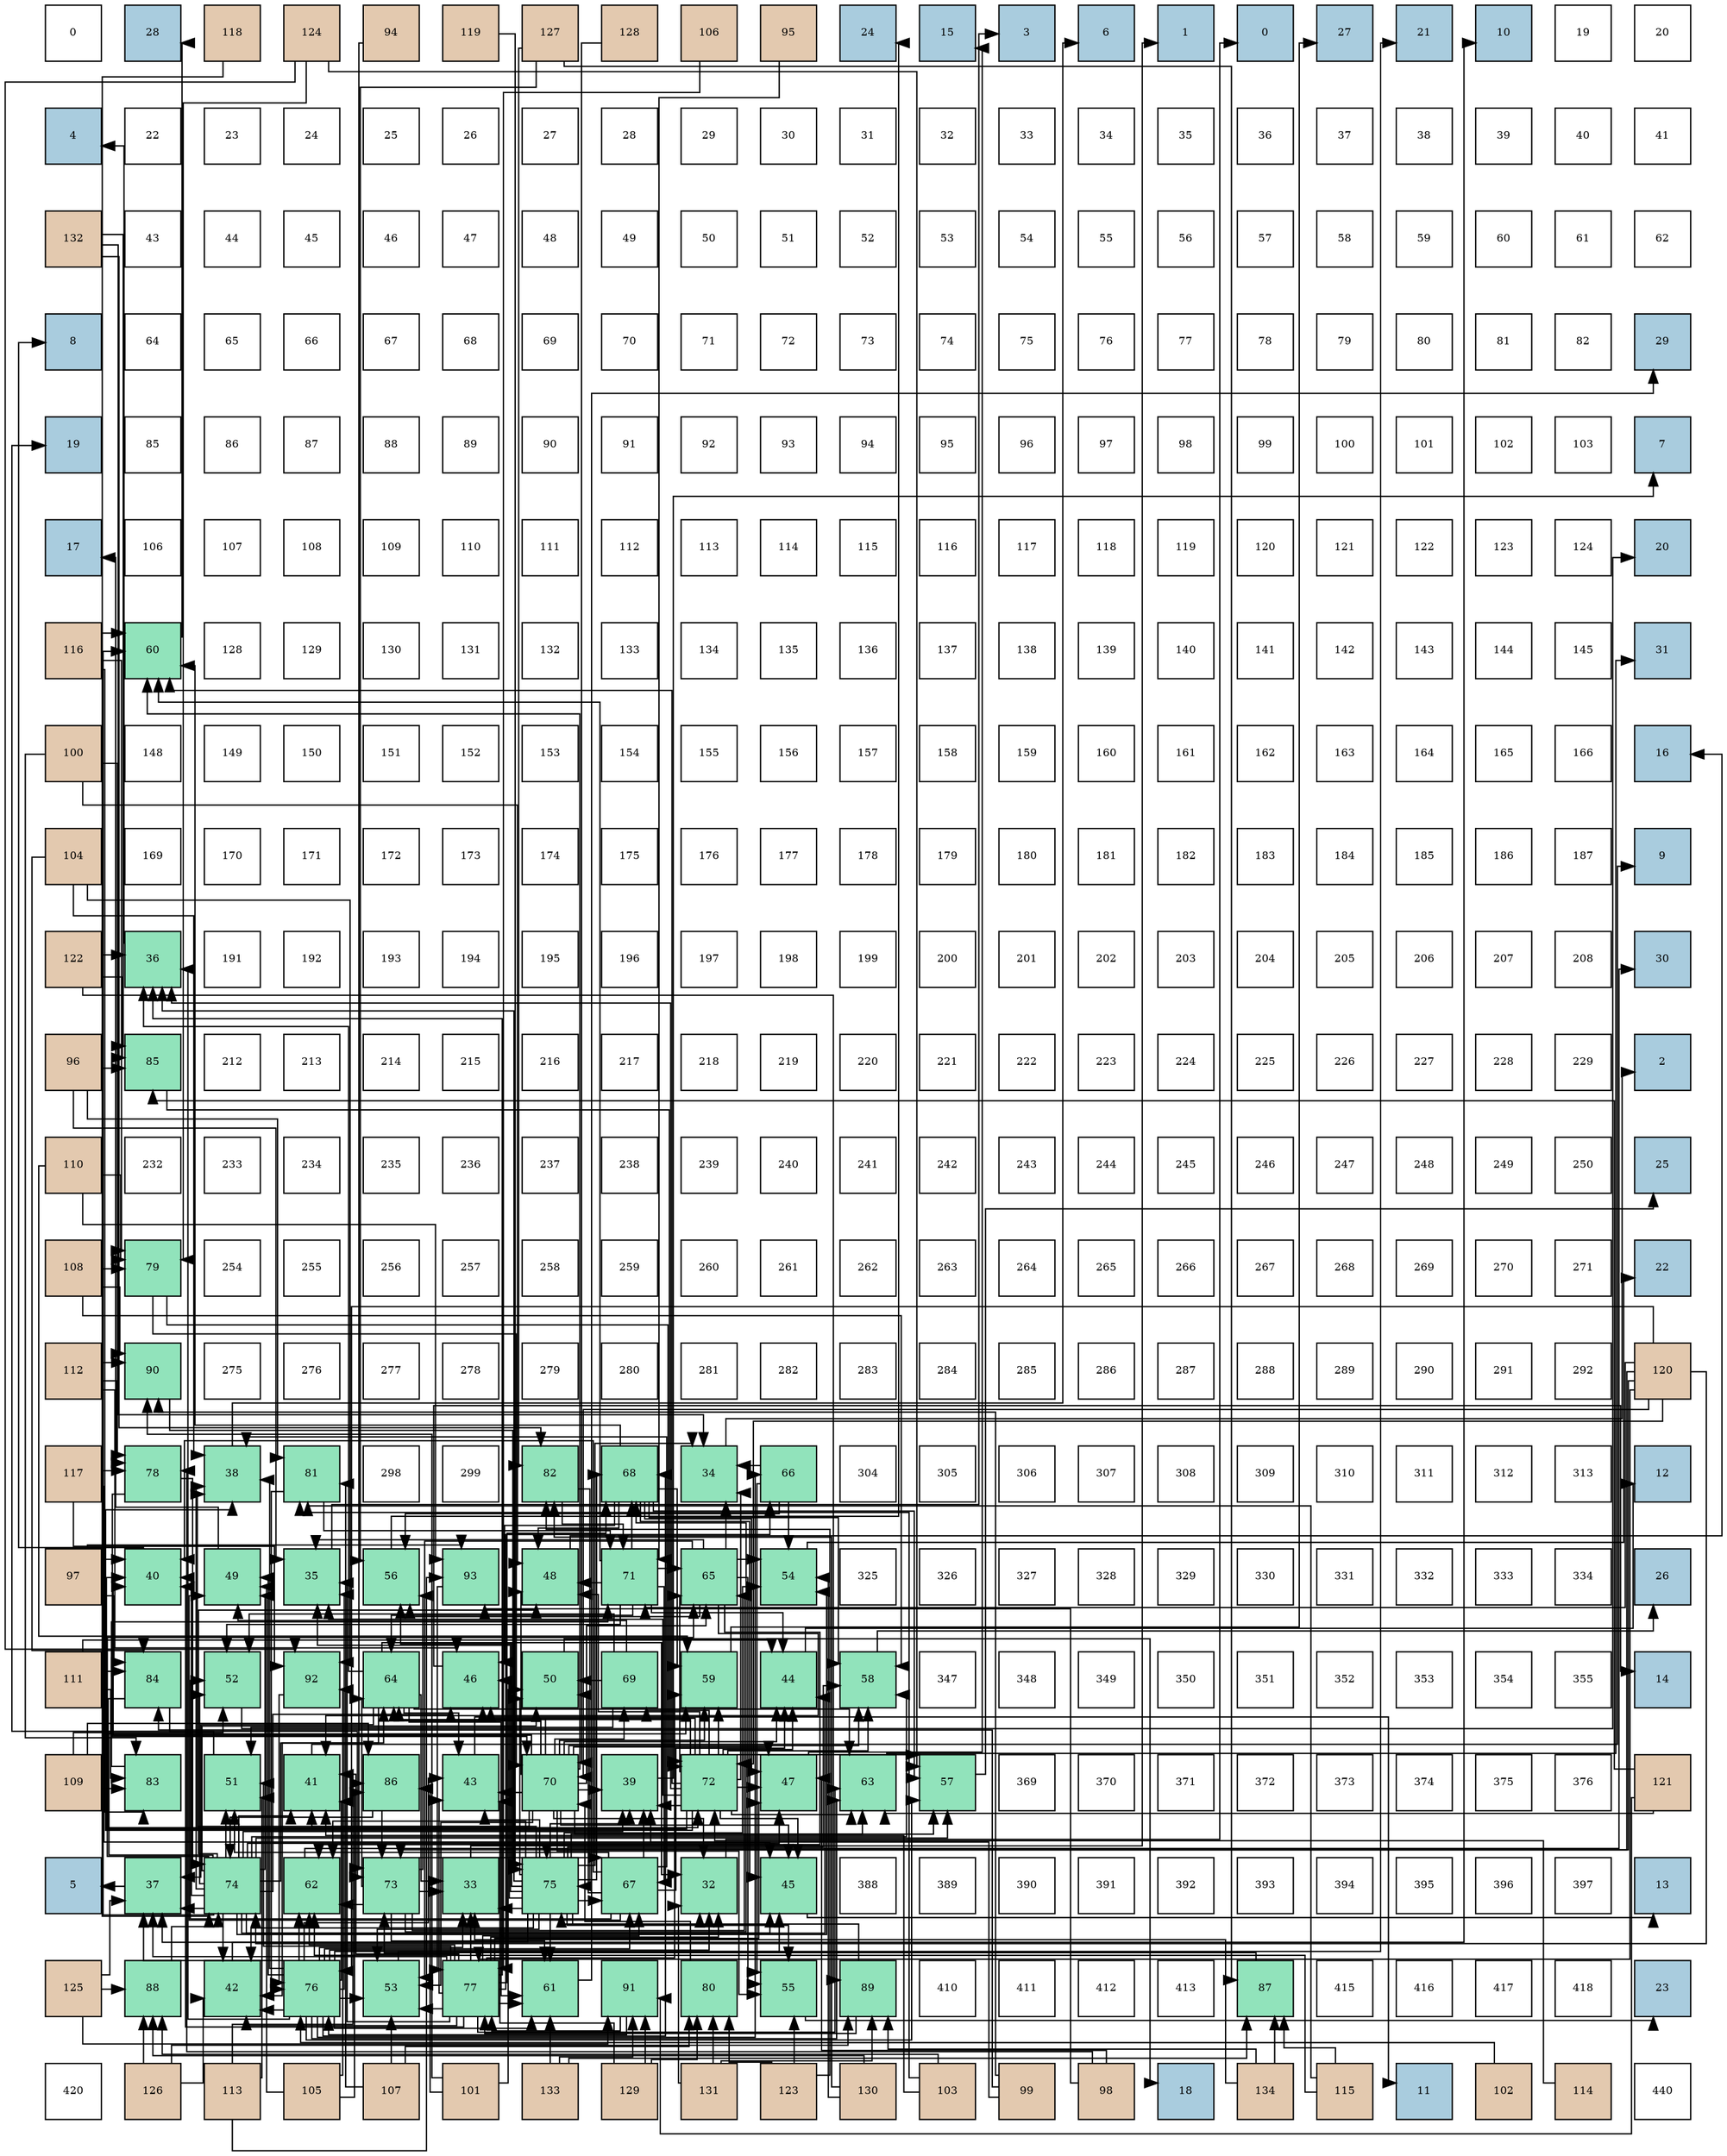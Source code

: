digraph layout{
 rankdir=TB;
 splines=ortho;
 node [style=filled shape=square fixedsize=true width=0.6];
0[label="0", fontsize=8, fillcolor="#ffffff"];
1[label="28", fontsize=8, fillcolor="#a9ccde"];
2[label="118", fontsize=8, fillcolor="#e3c9af"];
3[label="124", fontsize=8, fillcolor="#e3c9af"];
4[label="94", fontsize=8, fillcolor="#e3c9af"];
5[label="119", fontsize=8, fillcolor="#e3c9af"];
6[label="127", fontsize=8, fillcolor="#e3c9af"];
7[label="128", fontsize=8, fillcolor="#e3c9af"];
8[label="106", fontsize=8, fillcolor="#e3c9af"];
9[label="95", fontsize=8, fillcolor="#e3c9af"];
10[label="24", fontsize=8, fillcolor="#a9ccde"];
11[label="15", fontsize=8, fillcolor="#a9ccde"];
12[label="3", fontsize=8, fillcolor="#a9ccde"];
13[label="6", fontsize=8, fillcolor="#a9ccde"];
14[label="1", fontsize=8, fillcolor="#a9ccde"];
15[label="0", fontsize=8, fillcolor="#a9ccde"];
16[label="27", fontsize=8, fillcolor="#a9ccde"];
17[label="21", fontsize=8, fillcolor="#a9ccde"];
18[label="10", fontsize=8, fillcolor="#a9ccde"];
19[label="19", fontsize=8, fillcolor="#ffffff"];
20[label="20", fontsize=8, fillcolor="#ffffff"];
21[label="4", fontsize=8, fillcolor="#a9ccde"];
22[label="22", fontsize=8, fillcolor="#ffffff"];
23[label="23", fontsize=8, fillcolor="#ffffff"];
24[label="24", fontsize=8, fillcolor="#ffffff"];
25[label="25", fontsize=8, fillcolor="#ffffff"];
26[label="26", fontsize=8, fillcolor="#ffffff"];
27[label="27", fontsize=8, fillcolor="#ffffff"];
28[label="28", fontsize=8, fillcolor="#ffffff"];
29[label="29", fontsize=8, fillcolor="#ffffff"];
30[label="30", fontsize=8, fillcolor="#ffffff"];
31[label="31", fontsize=8, fillcolor="#ffffff"];
32[label="32", fontsize=8, fillcolor="#ffffff"];
33[label="33", fontsize=8, fillcolor="#ffffff"];
34[label="34", fontsize=8, fillcolor="#ffffff"];
35[label="35", fontsize=8, fillcolor="#ffffff"];
36[label="36", fontsize=8, fillcolor="#ffffff"];
37[label="37", fontsize=8, fillcolor="#ffffff"];
38[label="38", fontsize=8, fillcolor="#ffffff"];
39[label="39", fontsize=8, fillcolor="#ffffff"];
40[label="40", fontsize=8, fillcolor="#ffffff"];
41[label="41", fontsize=8, fillcolor="#ffffff"];
42[label="132", fontsize=8, fillcolor="#e3c9af"];
43[label="43", fontsize=8, fillcolor="#ffffff"];
44[label="44", fontsize=8, fillcolor="#ffffff"];
45[label="45", fontsize=8, fillcolor="#ffffff"];
46[label="46", fontsize=8, fillcolor="#ffffff"];
47[label="47", fontsize=8, fillcolor="#ffffff"];
48[label="48", fontsize=8, fillcolor="#ffffff"];
49[label="49", fontsize=8, fillcolor="#ffffff"];
50[label="50", fontsize=8, fillcolor="#ffffff"];
51[label="51", fontsize=8, fillcolor="#ffffff"];
52[label="52", fontsize=8, fillcolor="#ffffff"];
53[label="53", fontsize=8, fillcolor="#ffffff"];
54[label="54", fontsize=8, fillcolor="#ffffff"];
55[label="55", fontsize=8, fillcolor="#ffffff"];
56[label="56", fontsize=8, fillcolor="#ffffff"];
57[label="57", fontsize=8, fillcolor="#ffffff"];
58[label="58", fontsize=8, fillcolor="#ffffff"];
59[label="59", fontsize=8, fillcolor="#ffffff"];
60[label="60", fontsize=8, fillcolor="#ffffff"];
61[label="61", fontsize=8, fillcolor="#ffffff"];
62[label="62", fontsize=8, fillcolor="#ffffff"];
63[label="8", fontsize=8, fillcolor="#a9ccde"];
64[label="64", fontsize=8, fillcolor="#ffffff"];
65[label="65", fontsize=8, fillcolor="#ffffff"];
66[label="66", fontsize=8, fillcolor="#ffffff"];
67[label="67", fontsize=8, fillcolor="#ffffff"];
68[label="68", fontsize=8, fillcolor="#ffffff"];
69[label="69", fontsize=8, fillcolor="#ffffff"];
70[label="70", fontsize=8, fillcolor="#ffffff"];
71[label="71", fontsize=8, fillcolor="#ffffff"];
72[label="72", fontsize=8, fillcolor="#ffffff"];
73[label="73", fontsize=8, fillcolor="#ffffff"];
74[label="74", fontsize=8, fillcolor="#ffffff"];
75[label="75", fontsize=8, fillcolor="#ffffff"];
76[label="76", fontsize=8, fillcolor="#ffffff"];
77[label="77", fontsize=8, fillcolor="#ffffff"];
78[label="78", fontsize=8, fillcolor="#ffffff"];
79[label="79", fontsize=8, fillcolor="#ffffff"];
80[label="80", fontsize=8, fillcolor="#ffffff"];
81[label="81", fontsize=8, fillcolor="#ffffff"];
82[label="82", fontsize=8, fillcolor="#ffffff"];
83[label="29", fontsize=8, fillcolor="#a9ccde"];
84[label="19", fontsize=8, fillcolor="#a9ccde"];
85[label="85", fontsize=8, fillcolor="#ffffff"];
86[label="86", fontsize=8, fillcolor="#ffffff"];
87[label="87", fontsize=8, fillcolor="#ffffff"];
88[label="88", fontsize=8, fillcolor="#ffffff"];
89[label="89", fontsize=8, fillcolor="#ffffff"];
90[label="90", fontsize=8, fillcolor="#ffffff"];
91[label="91", fontsize=8, fillcolor="#ffffff"];
92[label="92", fontsize=8, fillcolor="#ffffff"];
93[label="93", fontsize=8, fillcolor="#ffffff"];
94[label="94", fontsize=8, fillcolor="#ffffff"];
95[label="95", fontsize=8, fillcolor="#ffffff"];
96[label="96", fontsize=8, fillcolor="#ffffff"];
97[label="97", fontsize=8, fillcolor="#ffffff"];
98[label="98", fontsize=8, fillcolor="#ffffff"];
99[label="99", fontsize=8, fillcolor="#ffffff"];
100[label="100", fontsize=8, fillcolor="#ffffff"];
101[label="101", fontsize=8, fillcolor="#ffffff"];
102[label="102", fontsize=8, fillcolor="#ffffff"];
103[label="103", fontsize=8, fillcolor="#ffffff"];
104[label="7", fontsize=8, fillcolor="#a9ccde"];
105[label="17", fontsize=8, fillcolor="#a9ccde"];
106[label="106", fontsize=8, fillcolor="#ffffff"];
107[label="107", fontsize=8, fillcolor="#ffffff"];
108[label="108", fontsize=8, fillcolor="#ffffff"];
109[label="109", fontsize=8, fillcolor="#ffffff"];
110[label="110", fontsize=8, fillcolor="#ffffff"];
111[label="111", fontsize=8, fillcolor="#ffffff"];
112[label="112", fontsize=8, fillcolor="#ffffff"];
113[label="113", fontsize=8, fillcolor="#ffffff"];
114[label="114", fontsize=8, fillcolor="#ffffff"];
115[label="115", fontsize=8, fillcolor="#ffffff"];
116[label="116", fontsize=8, fillcolor="#ffffff"];
117[label="117", fontsize=8, fillcolor="#ffffff"];
118[label="118", fontsize=8, fillcolor="#ffffff"];
119[label="119", fontsize=8, fillcolor="#ffffff"];
120[label="120", fontsize=8, fillcolor="#ffffff"];
121[label="121", fontsize=8, fillcolor="#ffffff"];
122[label="122", fontsize=8, fillcolor="#ffffff"];
123[label="123", fontsize=8, fillcolor="#ffffff"];
124[label="124", fontsize=8, fillcolor="#ffffff"];
125[label="20", fontsize=8, fillcolor="#a9ccde"];
126[label="116", fontsize=8, fillcolor="#e3c9af"];
127[label="60", fontsize=8, fillcolor="#91e3bb"];
128[label="128", fontsize=8, fillcolor="#ffffff"];
129[label="129", fontsize=8, fillcolor="#ffffff"];
130[label="130", fontsize=8, fillcolor="#ffffff"];
131[label="131", fontsize=8, fillcolor="#ffffff"];
132[label="132", fontsize=8, fillcolor="#ffffff"];
133[label="133", fontsize=8, fillcolor="#ffffff"];
134[label="134", fontsize=8, fillcolor="#ffffff"];
135[label="135", fontsize=8, fillcolor="#ffffff"];
136[label="136", fontsize=8, fillcolor="#ffffff"];
137[label="137", fontsize=8, fillcolor="#ffffff"];
138[label="138", fontsize=8, fillcolor="#ffffff"];
139[label="139", fontsize=8, fillcolor="#ffffff"];
140[label="140", fontsize=8, fillcolor="#ffffff"];
141[label="141", fontsize=8, fillcolor="#ffffff"];
142[label="142", fontsize=8, fillcolor="#ffffff"];
143[label="143", fontsize=8, fillcolor="#ffffff"];
144[label="144", fontsize=8, fillcolor="#ffffff"];
145[label="145", fontsize=8, fillcolor="#ffffff"];
146[label="31", fontsize=8, fillcolor="#a9ccde"];
147[label="100", fontsize=8, fillcolor="#e3c9af"];
148[label="148", fontsize=8, fillcolor="#ffffff"];
149[label="149", fontsize=8, fillcolor="#ffffff"];
150[label="150", fontsize=8, fillcolor="#ffffff"];
151[label="151", fontsize=8, fillcolor="#ffffff"];
152[label="152", fontsize=8, fillcolor="#ffffff"];
153[label="153", fontsize=8, fillcolor="#ffffff"];
154[label="154", fontsize=8, fillcolor="#ffffff"];
155[label="155", fontsize=8, fillcolor="#ffffff"];
156[label="156", fontsize=8, fillcolor="#ffffff"];
157[label="157", fontsize=8, fillcolor="#ffffff"];
158[label="158", fontsize=8, fillcolor="#ffffff"];
159[label="159", fontsize=8, fillcolor="#ffffff"];
160[label="160", fontsize=8, fillcolor="#ffffff"];
161[label="161", fontsize=8, fillcolor="#ffffff"];
162[label="162", fontsize=8, fillcolor="#ffffff"];
163[label="163", fontsize=8, fillcolor="#ffffff"];
164[label="164", fontsize=8, fillcolor="#ffffff"];
165[label="165", fontsize=8, fillcolor="#ffffff"];
166[label="166", fontsize=8, fillcolor="#ffffff"];
167[label="16", fontsize=8, fillcolor="#a9ccde"];
168[label="104", fontsize=8, fillcolor="#e3c9af"];
169[label="169", fontsize=8, fillcolor="#ffffff"];
170[label="170", fontsize=8, fillcolor="#ffffff"];
171[label="171", fontsize=8, fillcolor="#ffffff"];
172[label="172", fontsize=8, fillcolor="#ffffff"];
173[label="173", fontsize=8, fillcolor="#ffffff"];
174[label="174", fontsize=8, fillcolor="#ffffff"];
175[label="175", fontsize=8, fillcolor="#ffffff"];
176[label="176", fontsize=8, fillcolor="#ffffff"];
177[label="177", fontsize=8, fillcolor="#ffffff"];
178[label="178", fontsize=8, fillcolor="#ffffff"];
179[label="179", fontsize=8, fillcolor="#ffffff"];
180[label="180", fontsize=8, fillcolor="#ffffff"];
181[label="181", fontsize=8, fillcolor="#ffffff"];
182[label="182", fontsize=8, fillcolor="#ffffff"];
183[label="183", fontsize=8, fillcolor="#ffffff"];
184[label="184", fontsize=8, fillcolor="#ffffff"];
185[label="185", fontsize=8, fillcolor="#ffffff"];
186[label="186", fontsize=8, fillcolor="#ffffff"];
187[label="187", fontsize=8, fillcolor="#ffffff"];
188[label="9", fontsize=8, fillcolor="#a9ccde"];
189[label="122", fontsize=8, fillcolor="#e3c9af"];
190[label="36", fontsize=8, fillcolor="#91e3bb"];
191[label="191", fontsize=8, fillcolor="#ffffff"];
192[label="192", fontsize=8, fillcolor="#ffffff"];
193[label="193", fontsize=8, fillcolor="#ffffff"];
194[label="194", fontsize=8, fillcolor="#ffffff"];
195[label="195", fontsize=8, fillcolor="#ffffff"];
196[label="196", fontsize=8, fillcolor="#ffffff"];
197[label="197", fontsize=8, fillcolor="#ffffff"];
198[label="198", fontsize=8, fillcolor="#ffffff"];
199[label="199", fontsize=8, fillcolor="#ffffff"];
200[label="200", fontsize=8, fillcolor="#ffffff"];
201[label="201", fontsize=8, fillcolor="#ffffff"];
202[label="202", fontsize=8, fillcolor="#ffffff"];
203[label="203", fontsize=8, fillcolor="#ffffff"];
204[label="204", fontsize=8, fillcolor="#ffffff"];
205[label="205", fontsize=8, fillcolor="#ffffff"];
206[label="206", fontsize=8, fillcolor="#ffffff"];
207[label="207", fontsize=8, fillcolor="#ffffff"];
208[label="208", fontsize=8, fillcolor="#ffffff"];
209[label="30", fontsize=8, fillcolor="#a9ccde"];
210[label="96", fontsize=8, fillcolor="#e3c9af"];
211[label="85", fontsize=8, fillcolor="#91e3bb"];
212[label="212", fontsize=8, fillcolor="#ffffff"];
213[label="213", fontsize=8, fillcolor="#ffffff"];
214[label="214", fontsize=8, fillcolor="#ffffff"];
215[label="215", fontsize=8, fillcolor="#ffffff"];
216[label="216", fontsize=8, fillcolor="#ffffff"];
217[label="217", fontsize=8, fillcolor="#ffffff"];
218[label="218", fontsize=8, fillcolor="#ffffff"];
219[label="219", fontsize=8, fillcolor="#ffffff"];
220[label="220", fontsize=8, fillcolor="#ffffff"];
221[label="221", fontsize=8, fillcolor="#ffffff"];
222[label="222", fontsize=8, fillcolor="#ffffff"];
223[label="223", fontsize=8, fillcolor="#ffffff"];
224[label="224", fontsize=8, fillcolor="#ffffff"];
225[label="225", fontsize=8, fillcolor="#ffffff"];
226[label="226", fontsize=8, fillcolor="#ffffff"];
227[label="227", fontsize=8, fillcolor="#ffffff"];
228[label="228", fontsize=8, fillcolor="#ffffff"];
229[label="229", fontsize=8, fillcolor="#ffffff"];
230[label="2", fontsize=8, fillcolor="#a9ccde"];
231[label="110", fontsize=8, fillcolor="#e3c9af"];
232[label="232", fontsize=8, fillcolor="#ffffff"];
233[label="233", fontsize=8, fillcolor="#ffffff"];
234[label="234", fontsize=8, fillcolor="#ffffff"];
235[label="235", fontsize=8, fillcolor="#ffffff"];
236[label="236", fontsize=8, fillcolor="#ffffff"];
237[label="237", fontsize=8, fillcolor="#ffffff"];
238[label="238", fontsize=8, fillcolor="#ffffff"];
239[label="239", fontsize=8, fillcolor="#ffffff"];
240[label="240", fontsize=8, fillcolor="#ffffff"];
241[label="241", fontsize=8, fillcolor="#ffffff"];
242[label="242", fontsize=8, fillcolor="#ffffff"];
243[label="243", fontsize=8, fillcolor="#ffffff"];
244[label="244", fontsize=8, fillcolor="#ffffff"];
245[label="245", fontsize=8, fillcolor="#ffffff"];
246[label="246", fontsize=8, fillcolor="#ffffff"];
247[label="247", fontsize=8, fillcolor="#ffffff"];
248[label="248", fontsize=8, fillcolor="#ffffff"];
249[label="249", fontsize=8, fillcolor="#ffffff"];
250[label="250", fontsize=8, fillcolor="#ffffff"];
251[label="25", fontsize=8, fillcolor="#a9ccde"];
252[label="108", fontsize=8, fillcolor="#e3c9af"];
253[label="79", fontsize=8, fillcolor="#91e3bb"];
254[label="254", fontsize=8, fillcolor="#ffffff"];
255[label="255", fontsize=8, fillcolor="#ffffff"];
256[label="256", fontsize=8, fillcolor="#ffffff"];
257[label="257", fontsize=8, fillcolor="#ffffff"];
258[label="258", fontsize=8, fillcolor="#ffffff"];
259[label="259", fontsize=8, fillcolor="#ffffff"];
260[label="260", fontsize=8, fillcolor="#ffffff"];
261[label="261", fontsize=8, fillcolor="#ffffff"];
262[label="262", fontsize=8, fillcolor="#ffffff"];
263[label="263", fontsize=8, fillcolor="#ffffff"];
264[label="264", fontsize=8, fillcolor="#ffffff"];
265[label="265", fontsize=8, fillcolor="#ffffff"];
266[label="266", fontsize=8, fillcolor="#ffffff"];
267[label="267", fontsize=8, fillcolor="#ffffff"];
268[label="268", fontsize=8, fillcolor="#ffffff"];
269[label="269", fontsize=8, fillcolor="#ffffff"];
270[label="270", fontsize=8, fillcolor="#ffffff"];
271[label="271", fontsize=8, fillcolor="#ffffff"];
272[label="22", fontsize=8, fillcolor="#a9ccde"];
273[label="112", fontsize=8, fillcolor="#e3c9af"];
274[label="90", fontsize=8, fillcolor="#91e3bb"];
275[label="275", fontsize=8, fillcolor="#ffffff"];
276[label="276", fontsize=8, fillcolor="#ffffff"];
277[label="277", fontsize=8, fillcolor="#ffffff"];
278[label="278", fontsize=8, fillcolor="#ffffff"];
279[label="279", fontsize=8, fillcolor="#ffffff"];
280[label="280", fontsize=8, fillcolor="#ffffff"];
281[label="281", fontsize=8, fillcolor="#ffffff"];
282[label="282", fontsize=8, fillcolor="#ffffff"];
283[label="283", fontsize=8, fillcolor="#ffffff"];
284[label="284", fontsize=8, fillcolor="#ffffff"];
285[label="285", fontsize=8, fillcolor="#ffffff"];
286[label="286", fontsize=8, fillcolor="#ffffff"];
287[label="287", fontsize=8, fillcolor="#ffffff"];
288[label="288", fontsize=8, fillcolor="#ffffff"];
289[label="289", fontsize=8, fillcolor="#ffffff"];
290[label="290", fontsize=8, fillcolor="#ffffff"];
291[label="291", fontsize=8, fillcolor="#ffffff"];
292[label="292", fontsize=8, fillcolor="#ffffff"];
293[label="120", fontsize=8, fillcolor="#e3c9af"];
294[label="117", fontsize=8, fillcolor="#e3c9af"];
295[label="78", fontsize=8, fillcolor="#91e3bb"];
296[label="38", fontsize=8, fillcolor="#91e3bb"];
297[label="81", fontsize=8, fillcolor="#91e3bb"];
298[label="298", fontsize=8, fillcolor="#ffffff"];
299[label="299", fontsize=8, fillcolor="#ffffff"];
300[label="82", fontsize=8, fillcolor="#91e3bb"];
301[label="68", fontsize=8, fillcolor="#91e3bb"];
302[label="34", fontsize=8, fillcolor="#91e3bb"];
303[label="66", fontsize=8, fillcolor="#91e3bb"];
304[label="304", fontsize=8, fillcolor="#ffffff"];
305[label="305", fontsize=8, fillcolor="#ffffff"];
306[label="306", fontsize=8, fillcolor="#ffffff"];
307[label="307", fontsize=8, fillcolor="#ffffff"];
308[label="308", fontsize=8, fillcolor="#ffffff"];
309[label="309", fontsize=8, fillcolor="#ffffff"];
310[label="310", fontsize=8, fillcolor="#ffffff"];
311[label="311", fontsize=8, fillcolor="#ffffff"];
312[label="312", fontsize=8, fillcolor="#ffffff"];
313[label="313", fontsize=8, fillcolor="#ffffff"];
314[label="12", fontsize=8, fillcolor="#a9ccde"];
315[label="97", fontsize=8, fillcolor="#e3c9af"];
316[label="40", fontsize=8, fillcolor="#91e3bb"];
317[label="49", fontsize=8, fillcolor="#91e3bb"];
318[label="35", fontsize=8, fillcolor="#91e3bb"];
319[label="56", fontsize=8, fillcolor="#91e3bb"];
320[label="93", fontsize=8, fillcolor="#91e3bb"];
321[label="48", fontsize=8, fillcolor="#91e3bb"];
322[label="71", fontsize=8, fillcolor="#91e3bb"];
323[label="65", fontsize=8, fillcolor="#91e3bb"];
324[label="54", fontsize=8, fillcolor="#91e3bb"];
325[label="325", fontsize=8, fillcolor="#ffffff"];
326[label="326", fontsize=8, fillcolor="#ffffff"];
327[label="327", fontsize=8, fillcolor="#ffffff"];
328[label="328", fontsize=8, fillcolor="#ffffff"];
329[label="329", fontsize=8, fillcolor="#ffffff"];
330[label="330", fontsize=8, fillcolor="#ffffff"];
331[label="331", fontsize=8, fillcolor="#ffffff"];
332[label="332", fontsize=8, fillcolor="#ffffff"];
333[label="333", fontsize=8, fillcolor="#ffffff"];
334[label="334", fontsize=8, fillcolor="#ffffff"];
335[label="26", fontsize=8, fillcolor="#a9ccde"];
336[label="111", fontsize=8, fillcolor="#e3c9af"];
337[label="84", fontsize=8, fillcolor="#91e3bb"];
338[label="52", fontsize=8, fillcolor="#91e3bb"];
339[label="92", fontsize=8, fillcolor="#91e3bb"];
340[label="64", fontsize=8, fillcolor="#91e3bb"];
341[label="46", fontsize=8, fillcolor="#91e3bb"];
342[label="50", fontsize=8, fillcolor="#91e3bb"];
343[label="69", fontsize=8, fillcolor="#91e3bb"];
344[label="59", fontsize=8, fillcolor="#91e3bb"];
345[label="44", fontsize=8, fillcolor="#91e3bb"];
346[label="58", fontsize=8, fillcolor="#91e3bb"];
347[label="347", fontsize=8, fillcolor="#ffffff"];
348[label="348", fontsize=8, fillcolor="#ffffff"];
349[label="349", fontsize=8, fillcolor="#ffffff"];
350[label="350", fontsize=8, fillcolor="#ffffff"];
351[label="351", fontsize=8, fillcolor="#ffffff"];
352[label="352", fontsize=8, fillcolor="#ffffff"];
353[label="353", fontsize=8, fillcolor="#ffffff"];
354[label="354", fontsize=8, fillcolor="#ffffff"];
355[label="355", fontsize=8, fillcolor="#ffffff"];
356[label="14", fontsize=8, fillcolor="#a9ccde"];
357[label="109", fontsize=8, fillcolor="#e3c9af"];
358[label="83", fontsize=8, fillcolor="#91e3bb"];
359[label="51", fontsize=8, fillcolor="#91e3bb"];
360[label="41", fontsize=8, fillcolor="#91e3bb"];
361[label="86", fontsize=8, fillcolor="#91e3bb"];
362[label="43", fontsize=8, fillcolor="#91e3bb"];
363[label="70", fontsize=8, fillcolor="#91e3bb"];
364[label="39", fontsize=8, fillcolor="#91e3bb"];
365[label="72", fontsize=8, fillcolor="#91e3bb"];
366[label="47", fontsize=8, fillcolor="#91e3bb"];
367[label="63", fontsize=8, fillcolor="#91e3bb"];
368[label="57", fontsize=8, fillcolor="#91e3bb"];
369[label="369", fontsize=8, fillcolor="#ffffff"];
370[label="370", fontsize=8, fillcolor="#ffffff"];
371[label="371", fontsize=8, fillcolor="#ffffff"];
372[label="372", fontsize=8, fillcolor="#ffffff"];
373[label="373", fontsize=8, fillcolor="#ffffff"];
374[label="374", fontsize=8, fillcolor="#ffffff"];
375[label="375", fontsize=8, fillcolor="#ffffff"];
376[label="376", fontsize=8, fillcolor="#ffffff"];
377[label="121", fontsize=8, fillcolor="#e3c9af"];
378[label="5", fontsize=8, fillcolor="#a9ccde"];
379[label="37", fontsize=8, fillcolor="#91e3bb"];
380[label="74", fontsize=8, fillcolor="#91e3bb"];
381[label="62", fontsize=8, fillcolor="#91e3bb"];
382[label="73", fontsize=8, fillcolor="#91e3bb"];
383[label="33", fontsize=8, fillcolor="#91e3bb"];
384[label="75", fontsize=8, fillcolor="#91e3bb"];
385[label="67", fontsize=8, fillcolor="#91e3bb"];
386[label="32", fontsize=8, fillcolor="#91e3bb"];
387[label="45", fontsize=8, fillcolor="#91e3bb"];
388[label="388", fontsize=8, fillcolor="#ffffff"];
389[label="389", fontsize=8, fillcolor="#ffffff"];
390[label="390", fontsize=8, fillcolor="#ffffff"];
391[label="391", fontsize=8, fillcolor="#ffffff"];
392[label="392", fontsize=8, fillcolor="#ffffff"];
393[label="393", fontsize=8, fillcolor="#ffffff"];
394[label="394", fontsize=8, fillcolor="#ffffff"];
395[label="395", fontsize=8, fillcolor="#ffffff"];
396[label="396", fontsize=8, fillcolor="#ffffff"];
397[label="397", fontsize=8, fillcolor="#ffffff"];
398[label="13", fontsize=8, fillcolor="#a9ccde"];
399[label="125", fontsize=8, fillcolor="#e3c9af"];
400[label="88", fontsize=8, fillcolor="#91e3bb"];
401[label="42", fontsize=8, fillcolor="#91e3bb"];
402[label="76", fontsize=8, fillcolor="#91e3bb"];
403[label="53", fontsize=8, fillcolor="#91e3bb"];
404[label="77", fontsize=8, fillcolor="#91e3bb"];
405[label="61", fontsize=8, fillcolor="#91e3bb"];
406[label="91", fontsize=8, fillcolor="#91e3bb"];
407[label="80", fontsize=8, fillcolor="#91e3bb"];
408[label="55", fontsize=8, fillcolor="#91e3bb"];
409[label="89", fontsize=8, fillcolor="#91e3bb"];
410[label="410", fontsize=8, fillcolor="#ffffff"];
411[label="411", fontsize=8, fillcolor="#ffffff"];
412[label="412", fontsize=8, fillcolor="#ffffff"];
413[label="413", fontsize=8, fillcolor="#ffffff"];
414[label="87", fontsize=8, fillcolor="#91e3bb"];
415[label="415", fontsize=8, fillcolor="#ffffff"];
416[label="416", fontsize=8, fillcolor="#ffffff"];
417[label="417", fontsize=8, fillcolor="#ffffff"];
418[label="418", fontsize=8, fillcolor="#ffffff"];
419[label="23", fontsize=8, fillcolor="#a9ccde"];
420[label="420", fontsize=8, fillcolor="#ffffff"];
421[label="126", fontsize=8, fillcolor="#e3c9af"];
422[label="113", fontsize=8, fillcolor="#e3c9af"];
423[label="105", fontsize=8, fillcolor="#e3c9af"];
424[label="107", fontsize=8, fillcolor="#e3c9af"];
425[label="101", fontsize=8, fillcolor="#e3c9af"];
426[label="133", fontsize=8, fillcolor="#e3c9af"];
427[label="129", fontsize=8, fillcolor="#e3c9af"];
428[label="131", fontsize=8, fillcolor="#e3c9af"];
429[label="123", fontsize=8, fillcolor="#e3c9af"];
430[label="130", fontsize=8, fillcolor="#e3c9af"];
431[label="103", fontsize=8, fillcolor="#e3c9af"];
432[label="99", fontsize=8, fillcolor="#e3c9af"];
433[label="98", fontsize=8, fillcolor="#e3c9af"];
434[label="18", fontsize=8, fillcolor="#a9ccde"];
435[label="134", fontsize=8, fillcolor="#e3c9af"];
436[label="115", fontsize=8, fillcolor="#e3c9af"];
437[label="11", fontsize=8, fillcolor="#a9ccde"];
438[label="102", fontsize=8, fillcolor="#e3c9af"];
439[label="114", fontsize=8, fillcolor="#e3c9af"];
440[label="440", fontsize=8, fillcolor="#ffffff"];
edge [constraint=false, style=vis];386 -> 15;
383 -> 14;
302 -> 230;
318 -> 12;
190 -> 21;
379 -> 378;
296 -> 13;
364 -> 104;
316 -> 63;
360 -> 188;
401 -> 18;
362 -> 437;
345 -> 314;
387 -> 398;
341 -> 356;
366 -> 11;
321 -> 167;
317 -> 105;
342 -> 434;
359 -> 84;
338 -> 125;
403 -> 17;
324 -> 272;
408 -> 419;
319 -> 10;
368 -> 251;
346 -> 335;
344 -> 16;
127 -> 1;
405 -> 83;
381 -> 209;
367 -> 146;
340 -> 386;
340 -> 383;
340 -> 190;
340 -> 379;
340 -> 401;
340 -> 362;
340 -> 405;
340 -> 367;
323 -> 302;
323 -> 318;
323 -> 360;
323 -> 403;
323 -> 324;
323 -> 408;
323 -> 319;
323 -> 381;
303 -> 302;
303 -> 324;
303 -> 408;
303 -> 319;
385 -> 296;
385 -> 364;
385 -> 316;
385 -> 345;
385 -> 317;
385 -> 342;
385 -> 359;
385 -> 338;
301 -> 387;
301 -> 341;
301 -> 366;
301 -> 321;
301 -> 368;
301 -> 346;
301 -> 344;
301 -> 127;
343 -> 317;
343 -> 342;
343 -> 359;
343 -> 338;
363 -> 386;
363 -> 296;
363 -> 364;
363 -> 316;
363 -> 362;
363 -> 345;
363 -> 387;
363 -> 341;
363 -> 366;
363 -> 321;
363 -> 403;
363 -> 408;
363 -> 368;
363 -> 346;
363 -> 344;
363 -> 127;
363 -> 340;
363 -> 323;
363 -> 343;
322 -> 345;
322 -> 321;
322 -> 338;
322 -> 127;
322 -> 340;
322 -> 323;
322 -> 385;
322 -> 301;
365 -> 302;
365 -> 318;
365 -> 190;
365 -> 296;
365 -> 364;
365 -> 316;
365 -> 345;
365 -> 387;
365 -> 341;
365 -> 366;
365 -> 321;
365 -> 368;
365 -> 346;
365 -> 344;
365 -> 127;
365 -> 367;
365 -> 340;
365 -> 323;
365 -> 343;
382 -> 383;
382 -> 319;
382 -> 405;
382 -> 381;
382 -> 340;
382 -> 323;
382 -> 385;
382 -> 301;
380 -> 379;
380 -> 296;
380 -> 364;
380 -> 316;
380 -> 360;
380 -> 401;
380 -> 345;
380 -> 387;
380 -> 341;
380 -> 366;
380 -> 321;
380 -> 317;
380 -> 342;
380 -> 359;
380 -> 338;
380 -> 324;
380 -> 368;
380 -> 346;
380 -> 344;
380 -> 127;
380 -> 340;
380 -> 323;
384 -> 386;
384 -> 383;
384 -> 302;
384 -> 318;
384 -> 190;
384 -> 379;
384 -> 364;
384 -> 360;
384 -> 401;
384 -> 362;
384 -> 341;
384 -> 342;
384 -> 403;
384 -> 324;
384 -> 408;
384 -> 319;
384 -> 346;
384 -> 405;
384 -> 381;
384 -> 367;
384 -> 385;
384 -> 301;
402 -> 386;
402 -> 383;
402 -> 318;
402 -> 190;
402 -> 379;
402 -> 296;
402 -> 360;
402 -> 401;
402 -> 362;
402 -> 387;
402 -> 317;
402 -> 403;
402 -> 368;
402 -> 405;
402 -> 381;
402 -> 367;
402 -> 303;
402 -> 385;
402 -> 301;
404 -> 386;
404 -> 383;
404 -> 318;
404 -> 190;
404 -> 379;
404 -> 316;
404 -> 360;
404 -> 401;
404 -> 362;
404 -> 366;
404 -> 359;
404 -> 403;
404 -> 344;
404 -> 405;
404 -> 381;
404 -> 367;
404 -> 303;
404 -> 385;
404 -> 301;
295 -> 363;
295 -> 380;
253 -> 363;
253 -> 365;
407 -> 363;
297 -> 322;
297 -> 402;
300 -> 322;
300 -> 384;
358 -> 322;
337 -> 365;
337 -> 382;
211 -> 365;
361 -> 382;
361 -> 380;
414 -> 382;
400 -> 380;
409 -> 384;
409 -> 404;
274 -> 384;
406 -> 402;
406 -> 404;
339 -> 402;
320 -> 404;
4 -> 382;
9 -> 322;
210 -> 318;
210 -> 297;
210 -> 211;
315 -> 316;
315 -> 337;
315 -> 320;
433 -> 366;
433 -> 295;
433 -> 320;
432 -> 364;
432 -> 337;
432 -> 274;
147 -> 321;
147 -> 295;
147 -> 358;
425 -> 342;
425 -> 361;
425 -> 274;
438 -> 402;
431 -> 360;
431 -> 297;
431 -> 400;
168 -> 296;
168 -> 337;
168 -> 339;
423 -> 317;
423 -> 361;
423 -> 339;
8 -> 404;
424 -> 403;
424 -> 407;
424 -> 297;
252 -> 346;
252 -> 253;
252 -> 274;
357 -> 338;
357 -> 358;
357 -> 361;
231 -> 344;
231 -> 253;
231 -> 320;
336 -> 345;
336 -> 358;
336 -> 337;
273 -> 341;
273 -> 295;
273 -> 274;
422 -> 359;
422 -> 361;
422 -> 320;
439 -> 365;
436 -> 381;
436 -> 297;
436 -> 414;
126 -> 127;
126 -> 253;
126 -> 358;
294 -> 387;
294 -> 295;
294 -> 339;
2 -> 380;
5 -> 384;
293 -> 363;
293 -> 322;
293 -> 365;
293 -> 382;
293 -> 380;
293 -> 384;
293 -> 402;
293 -> 404;
377 -> 367;
377 -> 211;
377 -> 406;
189 -> 190;
189 -> 211;
189 -> 409;
429 -> 408;
429 -> 407;
429 -> 300;
3 -> 368;
3 -> 253;
3 -> 339;
399 -> 379;
399 -> 400;
399 -> 406;
421 -> 401;
421 -> 400;
421 -> 409;
6 -> 319;
6 -> 300;
6 -> 414;
7 -> 363;
427 -> 362;
427 -> 407;
427 -> 406;
430 -> 324;
430 -> 300;
430 -> 400;
428 -> 386;
428 -> 407;
428 -> 409;
42 -> 302;
42 -> 300;
42 -> 211;
426 -> 405;
426 -> 414;
426 -> 406;
435 -> 383;
435 -> 414;
435 -> 409;
edge [constraint=true, style=invis];
0 -> 21 -> 42 -> 63 -> 84 -> 105 -> 126 -> 147 -> 168 -> 189 -> 210 -> 231 -> 252 -> 273 -> 294 -> 315 -> 336 -> 357 -> 378 -> 399 -> 420;
1 -> 22 -> 43 -> 64 -> 85 -> 106 -> 127 -> 148 -> 169 -> 190 -> 211 -> 232 -> 253 -> 274 -> 295 -> 316 -> 337 -> 358 -> 379 -> 400 -> 421;
2 -> 23 -> 44 -> 65 -> 86 -> 107 -> 128 -> 149 -> 170 -> 191 -> 212 -> 233 -> 254 -> 275 -> 296 -> 317 -> 338 -> 359 -> 380 -> 401 -> 422;
3 -> 24 -> 45 -> 66 -> 87 -> 108 -> 129 -> 150 -> 171 -> 192 -> 213 -> 234 -> 255 -> 276 -> 297 -> 318 -> 339 -> 360 -> 381 -> 402 -> 423;
4 -> 25 -> 46 -> 67 -> 88 -> 109 -> 130 -> 151 -> 172 -> 193 -> 214 -> 235 -> 256 -> 277 -> 298 -> 319 -> 340 -> 361 -> 382 -> 403 -> 424;
5 -> 26 -> 47 -> 68 -> 89 -> 110 -> 131 -> 152 -> 173 -> 194 -> 215 -> 236 -> 257 -> 278 -> 299 -> 320 -> 341 -> 362 -> 383 -> 404 -> 425;
6 -> 27 -> 48 -> 69 -> 90 -> 111 -> 132 -> 153 -> 174 -> 195 -> 216 -> 237 -> 258 -> 279 -> 300 -> 321 -> 342 -> 363 -> 384 -> 405 -> 426;
7 -> 28 -> 49 -> 70 -> 91 -> 112 -> 133 -> 154 -> 175 -> 196 -> 217 -> 238 -> 259 -> 280 -> 301 -> 322 -> 343 -> 364 -> 385 -> 406 -> 427;
8 -> 29 -> 50 -> 71 -> 92 -> 113 -> 134 -> 155 -> 176 -> 197 -> 218 -> 239 -> 260 -> 281 -> 302 -> 323 -> 344 -> 365 -> 386 -> 407 -> 428;
9 -> 30 -> 51 -> 72 -> 93 -> 114 -> 135 -> 156 -> 177 -> 198 -> 219 -> 240 -> 261 -> 282 -> 303 -> 324 -> 345 -> 366 -> 387 -> 408 -> 429;
10 -> 31 -> 52 -> 73 -> 94 -> 115 -> 136 -> 157 -> 178 -> 199 -> 220 -> 241 -> 262 -> 283 -> 304 -> 325 -> 346 -> 367 -> 388 -> 409 -> 430;
11 -> 32 -> 53 -> 74 -> 95 -> 116 -> 137 -> 158 -> 179 -> 200 -> 221 -> 242 -> 263 -> 284 -> 305 -> 326 -> 347 -> 368 -> 389 -> 410 -> 431;
12 -> 33 -> 54 -> 75 -> 96 -> 117 -> 138 -> 159 -> 180 -> 201 -> 222 -> 243 -> 264 -> 285 -> 306 -> 327 -> 348 -> 369 -> 390 -> 411 -> 432;
13 -> 34 -> 55 -> 76 -> 97 -> 118 -> 139 -> 160 -> 181 -> 202 -> 223 -> 244 -> 265 -> 286 -> 307 -> 328 -> 349 -> 370 -> 391 -> 412 -> 433;
14 -> 35 -> 56 -> 77 -> 98 -> 119 -> 140 -> 161 -> 182 -> 203 -> 224 -> 245 -> 266 -> 287 -> 308 -> 329 -> 350 -> 371 -> 392 -> 413 -> 434;
15 -> 36 -> 57 -> 78 -> 99 -> 120 -> 141 -> 162 -> 183 -> 204 -> 225 -> 246 -> 267 -> 288 -> 309 -> 330 -> 351 -> 372 -> 393 -> 414 -> 435;
16 -> 37 -> 58 -> 79 -> 100 -> 121 -> 142 -> 163 -> 184 -> 205 -> 226 -> 247 -> 268 -> 289 -> 310 -> 331 -> 352 -> 373 -> 394 -> 415 -> 436;
17 -> 38 -> 59 -> 80 -> 101 -> 122 -> 143 -> 164 -> 185 -> 206 -> 227 -> 248 -> 269 -> 290 -> 311 -> 332 -> 353 -> 374 -> 395 -> 416 -> 437;
18 -> 39 -> 60 -> 81 -> 102 -> 123 -> 144 -> 165 -> 186 -> 207 -> 228 -> 249 -> 270 -> 291 -> 312 -> 333 -> 354 -> 375 -> 396 -> 417 -> 438;
19 -> 40 -> 61 -> 82 -> 103 -> 124 -> 145 -> 166 -> 187 -> 208 -> 229 -> 250 -> 271 -> 292 -> 313 -> 334 -> 355 -> 376 -> 397 -> 418 -> 439;
20 -> 41 -> 62 -> 83 -> 104 -> 125 -> 146 -> 167 -> 188 -> 209 -> 230 -> 251 -> 272 -> 293 -> 314 -> 335 -> 356 -> 377 -> 398 -> 419 -> 440;
rank = same {0 -> 1 -> 2 -> 3 -> 4 -> 5 -> 6 -> 7 -> 8 -> 9 -> 10 -> 11 -> 12 -> 13 -> 14 -> 15 -> 16 -> 17 -> 18 -> 19 -> 20};
rank = same {21 -> 22 -> 23 -> 24 -> 25 -> 26 -> 27 -> 28 -> 29 -> 30 -> 31 -> 32 -> 33 -> 34 -> 35 -> 36 -> 37 -> 38 -> 39 -> 40 -> 41};
rank = same {42 -> 43 -> 44 -> 45 -> 46 -> 47 -> 48 -> 49 -> 50 -> 51 -> 52 -> 53 -> 54 -> 55 -> 56 -> 57 -> 58 -> 59 -> 60 -> 61 -> 62};
rank = same {63 -> 64 -> 65 -> 66 -> 67 -> 68 -> 69 -> 70 -> 71 -> 72 -> 73 -> 74 -> 75 -> 76 -> 77 -> 78 -> 79 -> 80 -> 81 -> 82 -> 83};
rank = same {84 -> 85 -> 86 -> 87 -> 88 -> 89 -> 90 -> 91 -> 92 -> 93 -> 94 -> 95 -> 96 -> 97 -> 98 -> 99 -> 100 -> 101 -> 102 -> 103 -> 104};
rank = same {105 -> 106 -> 107 -> 108 -> 109 -> 110 -> 111 -> 112 -> 113 -> 114 -> 115 -> 116 -> 117 -> 118 -> 119 -> 120 -> 121 -> 122 -> 123 -> 124 -> 125};
rank = same {126 -> 127 -> 128 -> 129 -> 130 -> 131 -> 132 -> 133 -> 134 -> 135 -> 136 -> 137 -> 138 -> 139 -> 140 -> 141 -> 142 -> 143 -> 144 -> 145 -> 146};
rank = same {147 -> 148 -> 149 -> 150 -> 151 -> 152 -> 153 -> 154 -> 155 -> 156 -> 157 -> 158 -> 159 -> 160 -> 161 -> 162 -> 163 -> 164 -> 165 -> 166 -> 167};
rank = same {168 -> 169 -> 170 -> 171 -> 172 -> 173 -> 174 -> 175 -> 176 -> 177 -> 178 -> 179 -> 180 -> 181 -> 182 -> 183 -> 184 -> 185 -> 186 -> 187 -> 188};
rank = same {189 -> 190 -> 191 -> 192 -> 193 -> 194 -> 195 -> 196 -> 197 -> 198 -> 199 -> 200 -> 201 -> 202 -> 203 -> 204 -> 205 -> 206 -> 207 -> 208 -> 209};
rank = same {210 -> 211 -> 212 -> 213 -> 214 -> 215 -> 216 -> 217 -> 218 -> 219 -> 220 -> 221 -> 222 -> 223 -> 224 -> 225 -> 226 -> 227 -> 228 -> 229 -> 230};
rank = same {231 -> 232 -> 233 -> 234 -> 235 -> 236 -> 237 -> 238 -> 239 -> 240 -> 241 -> 242 -> 243 -> 244 -> 245 -> 246 -> 247 -> 248 -> 249 -> 250 -> 251};
rank = same {252 -> 253 -> 254 -> 255 -> 256 -> 257 -> 258 -> 259 -> 260 -> 261 -> 262 -> 263 -> 264 -> 265 -> 266 -> 267 -> 268 -> 269 -> 270 -> 271 -> 272};
rank = same {273 -> 274 -> 275 -> 276 -> 277 -> 278 -> 279 -> 280 -> 281 -> 282 -> 283 -> 284 -> 285 -> 286 -> 287 -> 288 -> 289 -> 290 -> 291 -> 292 -> 293};
rank = same {294 -> 295 -> 296 -> 297 -> 298 -> 299 -> 300 -> 301 -> 302 -> 303 -> 304 -> 305 -> 306 -> 307 -> 308 -> 309 -> 310 -> 311 -> 312 -> 313 -> 314};
rank = same {315 -> 316 -> 317 -> 318 -> 319 -> 320 -> 321 -> 322 -> 323 -> 324 -> 325 -> 326 -> 327 -> 328 -> 329 -> 330 -> 331 -> 332 -> 333 -> 334 -> 335};
rank = same {336 -> 337 -> 338 -> 339 -> 340 -> 341 -> 342 -> 343 -> 344 -> 345 -> 346 -> 347 -> 348 -> 349 -> 350 -> 351 -> 352 -> 353 -> 354 -> 355 -> 356};
rank = same {357 -> 358 -> 359 -> 360 -> 361 -> 362 -> 363 -> 364 -> 365 -> 366 -> 367 -> 368 -> 369 -> 370 -> 371 -> 372 -> 373 -> 374 -> 375 -> 376 -> 377};
rank = same {378 -> 379 -> 380 -> 381 -> 382 -> 383 -> 384 -> 385 -> 386 -> 387 -> 388 -> 389 -> 390 -> 391 -> 392 -> 393 -> 394 -> 395 -> 396 -> 397 -> 398};
rank = same {399 -> 400 -> 401 -> 402 -> 403 -> 404 -> 405 -> 406 -> 407 -> 408 -> 409 -> 410 -> 411 -> 412 -> 413 -> 414 -> 415 -> 416 -> 417 -> 418 -> 419};
rank = same {420 -> 421 -> 422 -> 423 -> 424 -> 425 -> 426 -> 427 -> 428 -> 429 -> 430 -> 431 -> 432 -> 433 -> 434 -> 435 -> 436 -> 437 -> 438 -> 439 -> 440};
}